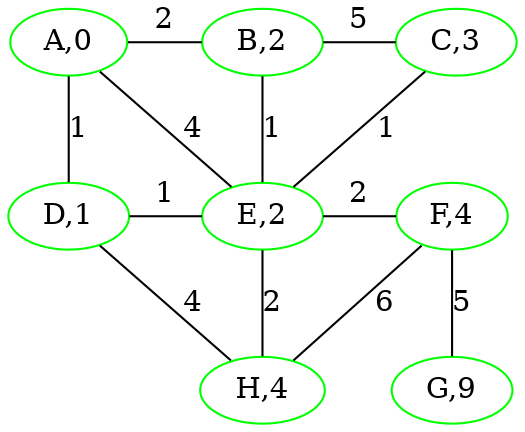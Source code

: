 graph G {
      ratio="compress";
      node [ width=.1 height=.1 ];

      A [label="A,0", color="green"]
      B [label="B,2", color="green"]
      C [label="C,3", color="green"]
      D [label="D,1", color="green"]
      E [label="E,2", color="green"]
      F [label="F,4", color="green"]
      G [label="G,9", color="green"]
      H [label="H,4", color="green"]


      A -- B [label=2];
      B -- C [label=5];

      A -- D [label=1];
      D -- E [label=1];
      E -- F [label=2];
      F -- G [label=5];

      D -- H [label=4];

      A -- E [label=4];
      E -- C [label=1];

      B -- E [label=1];
      E -- H [label=2];

      H -- F [label=6];

      { rank=same; A B C }
      { rank=same; D E F }
      { rank=same; H G }
}